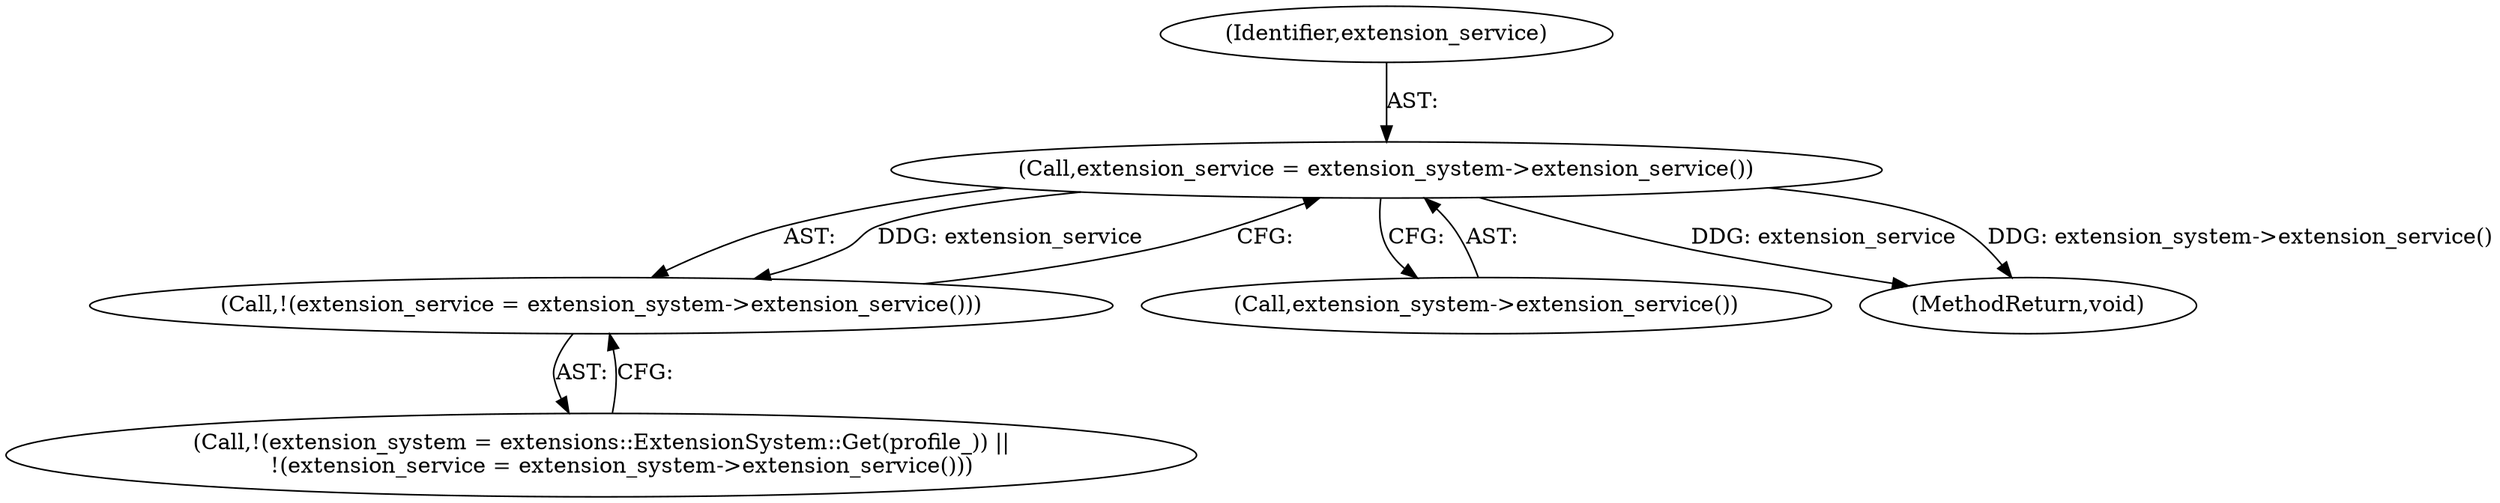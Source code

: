 digraph "0_Chrome_438b99bc730bc665eedfc62c4eb864c981e5c65f_0@API" {
"1000134" [label="(Call,extension_service = extension_system->extension_service())"];
"1000133" [label="(Call,!(extension_service = extension_system->extension_service()))"];
"1000135" [label="(Identifier,extension_service)"];
"1000134" [label="(Call,extension_service = extension_system->extension_service())"];
"1000136" [label="(Call,extension_system->extension_service())"];
"1000133" [label="(Call,!(extension_service = extension_system->extension_service()))"];
"1000160" [label="(MethodReturn,void)"];
"1000127" [label="(Call,!(extension_system = extensions::ExtensionSystem::Get(profile_)) ||\n      !(extension_service = extension_system->extension_service()))"];
"1000134" -> "1000133"  [label="AST: "];
"1000134" -> "1000136"  [label="CFG: "];
"1000135" -> "1000134"  [label="AST: "];
"1000136" -> "1000134"  [label="AST: "];
"1000133" -> "1000134"  [label="CFG: "];
"1000134" -> "1000160"  [label="DDG: extension_service"];
"1000134" -> "1000160"  [label="DDG: extension_system->extension_service()"];
"1000134" -> "1000133"  [label="DDG: extension_service"];
"1000133" -> "1000127"  [label="AST: "];
"1000127" -> "1000133"  [label="CFG: "];
}
